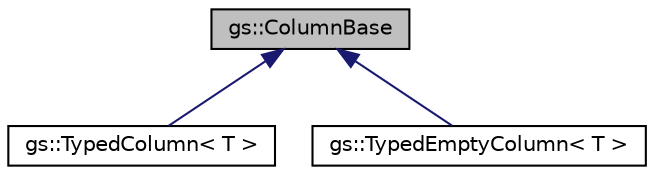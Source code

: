 digraph "gs::ColumnBase"
{
 // LATEX_PDF_SIZE
  edge [fontname="Helvetica",fontsize="10",labelfontname="Helvetica",labelfontsize="10"];
  node [fontname="Helvetica",fontsize="10",shape=record];
  Node1 [label="gs::ColumnBase",height=0.2,width=0.4,color="black", fillcolor="grey75", style="filled", fontcolor="black",tooltip=" "];
  Node1 -> Node2 [dir="back",color="midnightblue",fontsize="10",style="solid",fontname="Helvetica"];
  Node2 [label="gs::TypedColumn\< T \>",height=0.2,width=0.4,color="black", fillcolor="white", style="filled",URL="$classgs_1_1TypedColumn.html",tooltip=" "];
  Node1 -> Node3 [dir="back",color="midnightblue",fontsize="10",style="solid",fontname="Helvetica"];
  Node3 [label="gs::TypedEmptyColumn\< T \>",height=0.2,width=0.4,color="black", fillcolor="white", style="filled",URL="$classgs_1_1TypedEmptyColumn.html",tooltip=" "];
}
